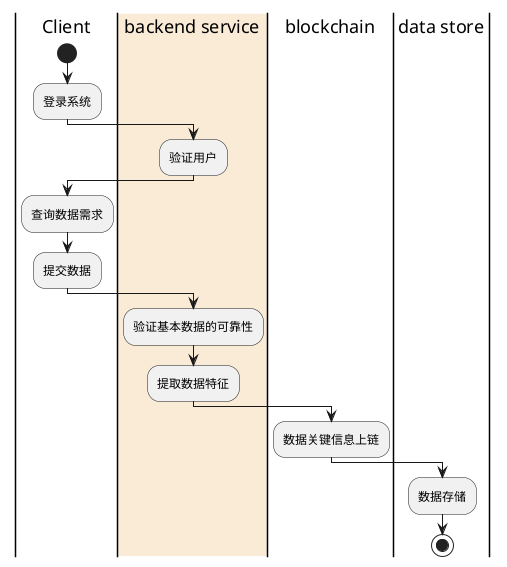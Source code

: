 @startuml


       |Client|
       start
       :登录系统;
       |#AntiqueWhite|backend service|
       :验证用户;
       |Client|
        :查询数据需求;

         :提交数据;
         |#AntiqueWhite|backend service|
       :验证基本数据的可靠性;
       :提取数据特征;
       |blockchain|
       :数据关键信息上链;
       |data store|
       :数据存储;
       stop
       @enduml
